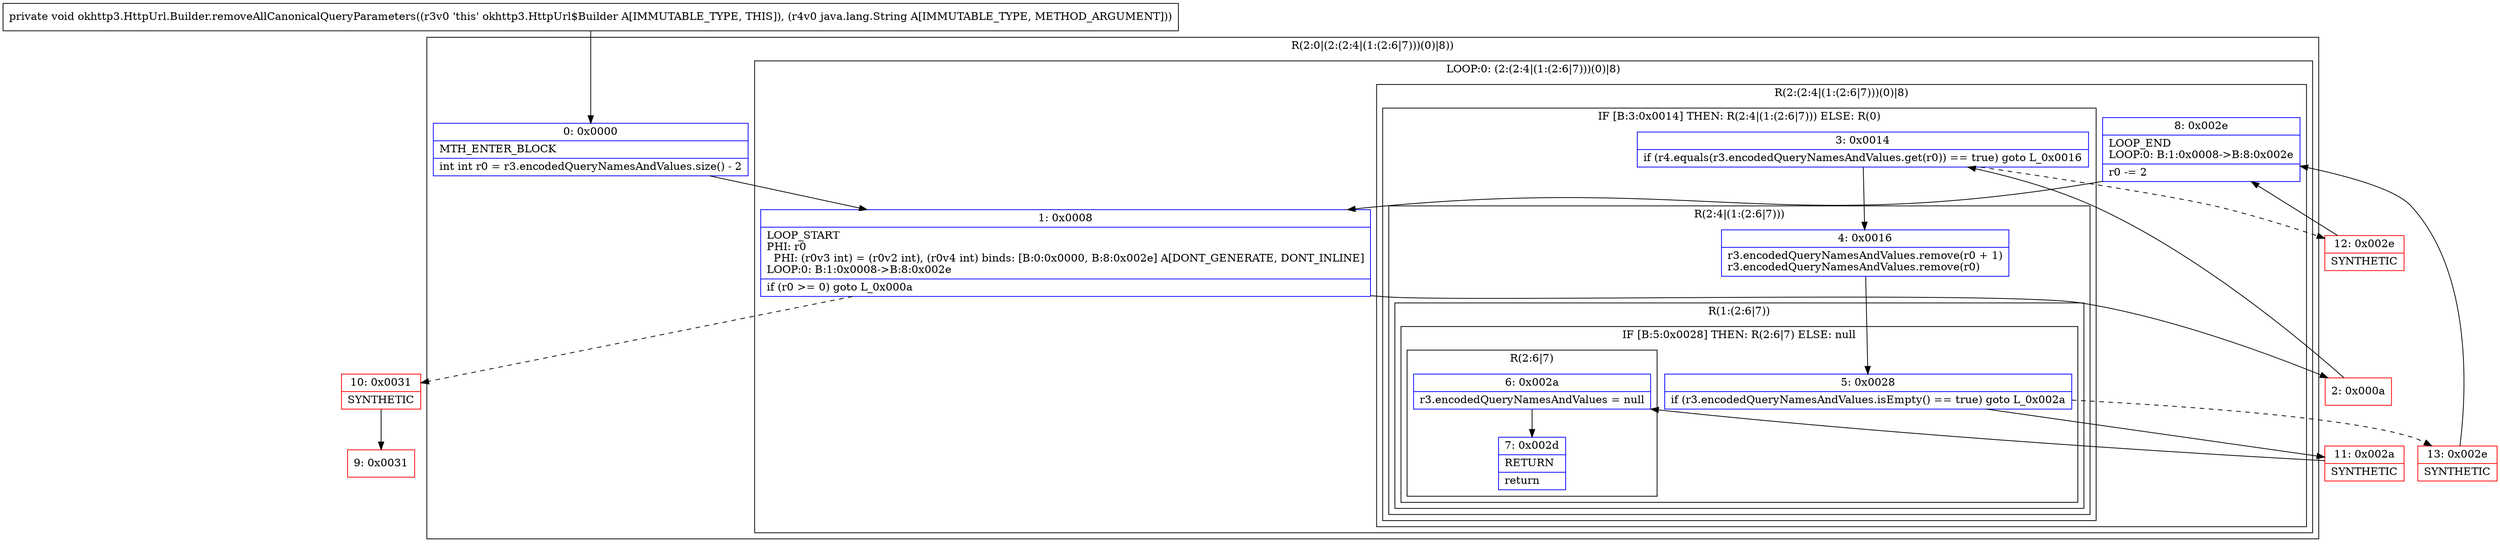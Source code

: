 digraph "CFG forokhttp3.HttpUrl.Builder.removeAllCanonicalQueryParameters(Ljava\/lang\/String;)V" {
subgraph cluster_Region_1908542229 {
label = "R(2:0|(2:(2:4|(1:(2:6|7)))(0)|8))";
node [shape=record,color=blue];
Node_0 [shape=record,label="{0\:\ 0x0000|MTH_ENTER_BLOCK\l|int int r0 = r3.encodedQueryNamesAndValues.size() \- 2\l}"];
subgraph cluster_LoopRegion_1544311249 {
label = "LOOP:0: (2:(2:4|(1:(2:6|7)))(0)|8)";
node [shape=record,color=blue];
Node_1 [shape=record,label="{1\:\ 0x0008|LOOP_START\lPHI: r0 \l  PHI: (r0v3 int) = (r0v2 int), (r0v4 int) binds: [B:0:0x0000, B:8:0x002e] A[DONT_GENERATE, DONT_INLINE]\lLOOP:0: B:1:0x0008\-\>B:8:0x002e\l|if (r0 \>= 0) goto L_0x000a\l}"];
subgraph cluster_Region_288428610 {
label = "R(2:(2:4|(1:(2:6|7)))(0)|8)";
node [shape=record,color=blue];
subgraph cluster_IfRegion_197420151 {
label = "IF [B:3:0x0014] THEN: R(2:4|(1:(2:6|7))) ELSE: R(0)";
node [shape=record,color=blue];
Node_3 [shape=record,label="{3\:\ 0x0014|if (r4.equals(r3.encodedQueryNamesAndValues.get(r0)) == true) goto L_0x0016\l}"];
subgraph cluster_Region_1782533305 {
label = "R(2:4|(1:(2:6|7)))";
node [shape=record,color=blue];
Node_4 [shape=record,label="{4\:\ 0x0016|r3.encodedQueryNamesAndValues.remove(r0 + 1)\lr3.encodedQueryNamesAndValues.remove(r0)\l}"];
subgraph cluster_Region_1663194326 {
label = "R(1:(2:6|7))";
node [shape=record,color=blue];
subgraph cluster_IfRegion_1483230295 {
label = "IF [B:5:0x0028] THEN: R(2:6|7) ELSE: null";
node [shape=record,color=blue];
Node_5 [shape=record,label="{5\:\ 0x0028|if (r3.encodedQueryNamesAndValues.isEmpty() == true) goto L_0x002a\l}"];
subgraph cluster_Region_166617930 {
label = "R(2:6|7)";
node [shape=record,color=blue];
Node_6 [shape=record,label="{6\:\ 0x002a|r3.encodedQueryNamesAndValues = null\l}"];
Node_7 [shape=record,label="{7\:\ 0x002d|RETURN\l|return\l}"];
}
}
}
}
subgraph cluster_Region_1860543252 {
label = "R(0)";
node [shape=record,color=blue];
}
}
Node_8 [shape=record,label="{8\:\ 0x002e|LOOP_END\lLOOP:0: B:1:0x0008\-\>B:8:0x002e\l|r0 \-= 2\l}"];
}
}
}
Node_2 [shape=record,color=red,label="{2\:\ 0x000a}"];
Node_9 [shape=record,color=red,label="{9\:\ 0x0031}"];
Node_10 [shape=record,color=red,label="{10\:\ 0x0031|SYNTHETIC\l}"];
Node_11 [shape=record,color=red,label="{11\:\ 0x002a|SYNTHETIC\l}"];
Node_12 [shape=record,color=red,label="{12\:\ 0x002e|SYNTHETIC\l}"];
Node_13 [shape=record,color=red,label="{13\:\ 0x002e|SYNTHETIC\l}"];
MethodNode[shape=record,label="{private void okhttp3.HttpUrl.Builder.removeAllCanonicalQueryParameters((r3v0 'this' okhttp3.HttpUrl$Builder A[IMMUTABLE_TYPE, THIS]), (r4v0 java.lang.String A[IMMUTABLE_TYPE, METHOD_ARGUMENT])) }"];
MethodNode -> Node_0;
Node_0 -> Node_1;
Node_1 -> Node_2;
Node_1 -> Node_10[style=dashed];
Node_3 -> Node_4;
Node_3 -> Node_12[style=dashed];
Node_4 -> Node_5;
Node_5 -> Node_11;
Node_5 -> Node_13[style=dashed];
Node_6 -> Node_7;
Node_8 -> Node_1;
Node_2 -> Node_3;
Node_10 -> Node_9;
Node_11 -> Node_6;
Node_12 -> Node_8;
Node_13 -> Node_8;
}

